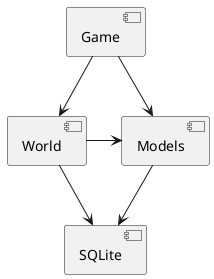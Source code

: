 @startuml

component SQLite as DB
component Models
component World
component Game

Models --> DB
World --> DB
World -> Models
Game --> World
Game -> Models

@enduml
